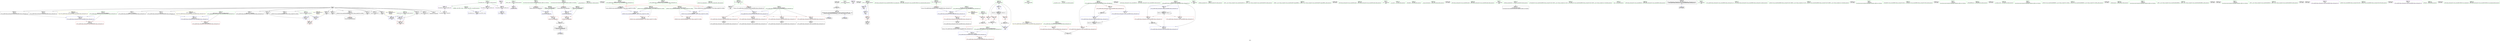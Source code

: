 digraph "SVFG" {
	label="SVFG";

	Node0x55c5e2a050c0 [shape=record,color=grey,label="{NodeID: 0\nNullPtr}"];
	Node0x55c5e2a050c0 -> Node0x55c5e2a1ea90[style=solid];
	Node0x55c5e2a050c0 -> Node0x55c5e2a1eb90[style=solid];
	Node0x55c5e2a050c0 -> Node0x55c5e2a1ec60[style=solid];
	Node0x55c5e2a050c0 -> Node0x55c5e2a1ed30[style=solid];
	Node0x55c5e2a050c0 -> Node0x55c5e2a1ee00[style=solid];
	Node0x55c5e2a050c0 -> Node0x55c5e2a1eed0[style=solid];
	Node0x55c5e2a050c0 -> Node0x55c5e2a1efa0[style=solid];
	Node0x55c5e2a050c0 -> Node0x55c5e2a1f070[style=solid];
	Node0x55c5e2a050c0 -> Node0x55c5e2a1f140[style=solid];
	Node0x55c5e2a050c0 -> Node0x55c5e2a1f210[style=solid];
	Node0x55c5e2a050c0 -> Node0x55c5e2a1f2e0[style=solid];
	Node0x55c5e2a050c0 -> Node0x55c5e2a1f3b0[style=solid];
	Node0x55c5e2a050c0 -> Node0x55c5e2a1f480[style=solid];
	Node0x55c5e2a050c0 -> Node0x55c5e2a1f550[style=solid];
	Node0x55c5e2a050c0 -> Node0x55c5e2a1f620[style=solid];
	Node0x55c5e2a050c0 -> Node0x55c5e2a1f6f0[style=solid];
	Node0x55c5e2a050c0 -> Node0x55c5e2a22d70[style=solid];
	Node0x55c5e27de8f0 [shape=record,color=yellow,style=double,label="{NodeID: 263\n24V_1 = ENCHI(MR_24V_0)\npts\{227 \}\nFun[main]}"];
	Node0x55c5e27de8f0 -> Node0x55c5e2a239d0[style=dashed];
	Node0x55c5e27de8f0 -> Node0x55c5e2a23b70[style=dashed];
	Node0x55c5e2a1d200 [shape=record,color=purple,label="{NodeID: 97\n235\<--13\n\<--.str.2\nmain\n}"];
	Node0x55c5e2a1a960 [shape=record,color=green,label="{NodeID: 14\n4\<--6\n_ZStL8__ioinit\<--_ZStL8__ioinit_field_insensitive\nGlob }"];
	Node0x55c5e2a1a960 -> Node0x55c5e2a200e0[style=solid];
	Node0x55c5e2a1cdd0 [shape=record,color=red,label="{NodeID: 111\n159\<--64\nexn\<--exn.slot\n_Z7do_caseRSt14basic_ifstreamIcSt11char_traitsIcEERSt14basic_ofstreamIcS1_Ei\n}"];
	Node0x55c5e2a1b610 [shape=record,color=green,label="{NodeID: 28\n64\<--65\nexn.slot\<--exn.slot_field_insensitive\n_Z7do_caseRSt14basic_ifstreamIcSt11char_traitsIcEERSt14basic_ofstreamIcS1_Ei\n}"];
	Node0x55c5e2a1b610 -> Node0x55c5e2a1cdd0[style=solid];
	Node0x55c5e2a1b610 -> Node0x55c5e2a23280[style=solid];
	Node0x55c5e2a22b00 [shape=record,color=red,label="{NodeID: 125\n314\<--309\n\<--__b.addr\n_ZStorSt13_Ios_OpenmodeS_\n}"];
	Node0x55c5e2a22b00 -> Node0x55c5e2a29e70[style=solid];
	Node0x55c5e2a1c380 [shape=record,color=green,label="{NodeID: 42\n169\<--170\n__gxx_personality_v0\<--__gxx_personality_v0_field_insensitive\n}"];
	Node0x55c5e2a41f50 [shape=record,color=black,label="{NodeID: 305\n91 = PHI()\n}"];
	Node0x55c5e2a23690 [shape=record,color=blue,label="{NodeID: 139\n189\<--186\n__rhs.addr\<--__rhs\n_ZStltIcSt11char_traitsIcESaIcEEbRKNSt7__cxx1112basic_stringIT_T0_T1_EESA_\n}"];
	Node0x55c5e2a23690 -> Node0x55c5e2a223b0[style=dashed];
	Node0x55c5e2a1dff0 [shape=record,color=green,label="{NodeID: 56\n243\<--244\n_ZStorSt13_Ios_OpenmodeS_\<--_ZStorSt13_Ios_OpenmodeS__field_insensitive\n}"];
	Node0x55c5e2a43050 [shape=record,color=black,label="{NodeID: 319\n47 = PHI(222, )\n0th arg _Z7do_caseRSt14basic_ifstreamIcSt11char_traitsIcEERSt14basic_ofstreamIcS1_Ei }"];
	Node0x55c5e2a43050 -> Node0x55c5e2a22e70[style=solid];
	Node0x55c5e2a1ed30 [shape=record,color=black,label="{NodeID: 70\n121\<--3\n\<--dummyVal\n_Z7do_caseRSt14basic_ifstreamIcSt11char_traitsIcEERSt14basic_ofstreamIcS1_Ei\n}"];
	Node0x55c5e2a1ed30 -> Node0x55c5e2a23350[style=solid];
	Node0x55c5e2a2a5f0 [shape=record,color=grey,label="{NodeID: 250\n198 = cmp(195, 74, )\n}"];
	Node0x55c5e2a2a5f0 -> Node0x55c5e2a1fda0[style=solid];
	Node0x55c5e2a1f8c0 [shape=record,color=black,label="{NodeID: 84\n80\<--79\n\<--\n_Z7do_caseRSt14basic_ifstreamIcSt11char_traitsIcEERSt14basic_ofstreamIcS1_Ei\n}"];
	Node0x55c5e2a067c0 [shape=record,color=green,label="{NodeID: 1\n7\<--1\n__dso_handle\<--dummyObj\nGlob }"];
	Node0x55c5e2a355b0 [shape=record,color=yellow,style=double,label="{NodeID: 264\n26V_1 = ENCHI(MR_26V_0)\npts\{229 \}\nFun[main]}"];
	Node0x55c5e2a355b0 -> Node0x55c5e2a23aa0[style=dashed];
	Node0x55c5e2a355b0 -> Node0x55c5e2a23c40[style=dashed];
	Node0x55c5e2a1d2d0 [shape=record,color=purple,label="{NodeID: 98\n245\<--15\n\<--.str.3\nmain\n}"];
	Node0x55c5e2a1aa60 [shape=record,color=green,label="{NodeID: 15\n17\<--21\nllvm.global_ctors\<--llvm.global_ctors_field_insensitive\nGlob }"];
	Node0x55c5e2a1aa60 -> Node0x55c5e2a1d3a0[style=solid];
	Node0x55c5e2a1aa60 -> Node0x55c5e2a1d4a0[style=solid];
	Node0x55c5e2a1aa60 -> Node0x55c5e2a1d5a0[style=solid];
	Node0x55c5e2a1cea0 [shape=record,color=red,label="{NodeID: 112\n160\<--66\nsel\<--ehselector.slot\n_Z7do_caseRSt14basic_ifstreamIcSt11char_traitsIcEERSt14basic_ofstreamIcS1_Ei\n}"];
	Node0x55c5e2a1b6e0 [shape=record,color=green,label="{NodeID: 29\n66\<--67\nehselector.slot\<--ehselector.slot_field_insensitive\n_Z7do_caseRSt14basic_ifstreamIcSt11char_traitsIcEERSt14basic_ofstreamIcS1_Ei\n}"];
	Node0x55c5e2a1b6e0 -> Node0x55c5e2a1cea0[style=solid];
	Node0x55c5e2a1b6e0 -> Node0x55c5e2a23350[style=solid];
	Node0x55c5e2a22bd0 [shape=record,color=blue,label="{NodeID: 126\n348\<--18\nllvm.global_ctors_0\<--\nGlob }"];
	Node0x55c5e2a1c480 [shape=record,color=green,label="{NodeID: 43\n187\<--188\n__lhs.addr\<--__lhs.addr_field_insensitive\n_ZStltIcSt11char_traitsIcESaIcEEbRKNSt7__cxx1112basic_stringIT_T0_T1_EESA_\n}"];
	Node0x55c5e2a1c480 -> Node0x55c5e2a222e0[style=solid];
	Node0x55c5e2a1c480 -> Node0x55c5e2a235c0[style=solid];
	Node0x55c5e2a42050 [shape=record,color=black,label="{NodeID: 306\n92 = PHI()\n}"];
	Node0x55c5e2a23760 [shape=record,color=blue,label="{NodeID: 140\n220\<--74\nretval\<--\nmain\n}"];
	Node0x55c5e2a23760 -> Node0x55c5e2a23d10[style=dashed];
	Node0x55c5e2a1e0f0 [shape=record,color=green,label="{NodeID: 57\n247\<--248\n_ZNSt14basic_ofstreamIcSt11char_traitsIcEEC1EPKcSt13_Ios_Openmode\<--_ZNSt14basic_ofstreamIcSt11char_traitsIcEEC1EPKcSt13_Ios_Openmode_field_insensitive\n}"];
	Node0x55c5e2a43160 [shape=record,color=black,label="{NodeID: 320\n48 = PHI(224, )\n1st arg _Z7do_caseRSt14basic_ifstreamIcSt11char_traitsIcEERSt14basic_ofstreamIcS1_Ei }"];
	Node0x55c5e2a43160 -> Node0x55c5e2a22f40[style=solid];
	Node0x55c5e2a1ee00 [shape=record,color=black,label="{NodeID: 71\n161\<--3\nlpad.val\<--dummyVal\n_Z7do_caseRSt14basic_ifstreamIcSt11char_traitsIcEERSt14basic_ofstreamIcS1_Ei\n}"];
	Node0x55c5e2a31410 [shape=record,color=black,label="{NodeID: 251\nMR_30V_3 = PHI(MR_30V_4, MR_30V_2, )\npts\{233 \}\n}"];
	Node0x55c5e2a31410 -> Node0x55c5e2a227c0[style=dashed];
	Node0x55c5e2a31410 -> Node0x55c5e2a22890[style=dashed];
	Node0x55c5e2a31410 -> Node0x55c5e2a22960[style=dashed];
	Node0x55c5e2a31410 -> Node0x55c5e2a23900[style=dashed];
	Node0x55c5e2a1f990 [shape=record,color=black,label="{NodeID: 85\n85\<--84\n\<--\n_Z7do_caseRSt14basic_ifstreamIcSt11char_traitsIcEERSt14basic_ofstreamIcS1_Ei\n}"];
	Node0x55c5e2a06850 [shape=record,color=green,label="{NodeID: 2\n8\<--1\n_ZSt4cout\<--dummyObj\nGlob }"];
	Node0x55c5e2a35690 [shape=record,color=yellow,style=double,label="{NodeID: 265\n28V_1 = ENCHI(MR_28V_0)\npts\{231 \}\nFun[main]}"];
	Node0x55c5e2a35690 -> Node0x55c5e2a226f0[style=dashed];
	Node0x55c5e2a1d3a0 [shape=record,color=purple,label="{NodeID: 99\n348\<--17\nllvm.global_ctors_0\<--llvm.global_ctors\nGlob }"];
	Node0x55c5e2a1d3a0 -> Node0x55c5e2a22bd0[style=solid];
	Node0x55c5e2a1ab60 [shape=record,color=green,label="{NodeID: 16\n22\<--23\n__cxx_global_var_init\<--__cxx_global_var_init_field_insensitive\n}"];
	Node0x55c5e2a1cf70 [shape=record,color=red,label="{NodeID: 113\n103\<--68\n\<--i\n_Z7do_caseRSt14basic_ifstreamIcSt11char_traitsIcEERSt14basic_ofstreamIcS1_Ei\n}"];
	Node0x55c5e2a1cf70 -> Node0x55c5e2a2a2f0[style=solid];
	Node0x55c5e2a1b7b0 [shape=record,color=green,label="{NodeID: 30\n68\<--69\ni\<--i_field_insensitive\n_Z7do_caseRSt14basic_ifstreamIcSt11char_traitsIcEERSt14basic_ofstreamIcS1_Ei\n}"];
	Node0x55c5e2a1b7b0 -> Node0x55c5e2a1cf70[style=solid];
	Node0x55c5e2a1b7b0 -> Node0x55c5e2a1d040[style=solid];
	Node0x55c5e2a1b7b0 -> Node0x55c5e2a231b0[style=solid];
	Node0x55c5e2a1b7b0 -> Node0x55c5e2a234f0[style=solid];
	Node0x55c5e2a22ca0 [shape=record,color=blue,label="{NodeID: 127\n349\<--19\nllvm.global_ctors_1\<--_GLOBAL__sub_I_FX9_2_0.cpp\nGlob }"];
	Node0x55c5e2a1c550 [shape=record,color=green,label="{NodeID: 44\n189\<--190\n__rhs.addr\<--__rhs.addr_field_insensitive\n_ZStltIcSt11char_traitsIcESaIcEEbRKNSt7__cxx1112basic_stringIT_T0_T1_EESA_\n}"];
	Node0x55c5e2a1c550 -> Node0x55c5e2a223b0[style=solid];
	Node0x55c5e2a1c550 -> Node0x55c5e2a23690[style=solid];
	Node0x55c5e2a421b0 [shape=record,color=black,label="{NodeID: 307\n95 = PHI()\n}"];
	Node0x55c5e2a23830 [shape=record,color=blue,label="{NodeID: 141\n232\<--74\ni\<--\nmain\n}"];
	Node0x55c5e2a23830 -> Node0x55c5e2a31410[style=dashed];
	Node0x55c5e2a1e1f0 [shape=record,color=green,label="{NodeID: 58\n277\<--278\n_ZNSt14basic_ofstreamIcSt11char_traitsIcEED1Ev\<--_ZNSt14basic_ofstreamIcSt11char_traitsIcEED1Ev_field_insensitive\n}"];
	Node0x55c5e2a43270 [shape=record,color=black,label="{NodeID: 321\n49 = PHI(258, )\n2nd arg _Z7do_caseRSt14basic_ifstreamIcSt11char_traitsIcEERSt14basic_ofstreamIcS1_Ei }"];
	Node0x55c5e2a43270 -> Node0x55c5e2a23010[style=solid];
	Node0x55c5e2a1eed0 [shape=record,color=black,label="{NodeID: 72\n162\<--3\nlpad.val28\<--dummyVal\n_Z7do_caseRSt14basic_ifstreamIcSt11char_traitsIcEERSt14basic_ofstreamIcS1_Ei\n}"];
	Node0x55c5e2a31910 [shape=record,color=black,label="{NodeID: 252\nMR_8V_3 = PHI(MR_8V_4, MR_8V_2, )\npts\{57 \}\n}"];
	Node0x55c5e2a31910 -> Node0x55c5e2a1cb60[style=dashed];
	Node0x55c5e2a31910 -> Node0x55c5e2a1cc30[style=dashed];
	Node0x55c5e2a31910 -> Node0x55c5e2a23420[style=dashed];
	Node0x55c5e2a31910 -> Node0x55c5e2a31910[style=dashed];
	Node0x55c5e2a1fa60 [shape=record,color=black,label="{NodeID: 86\n90\<--89\n\<--\n_Z7do_caseRSt14basic_ifstreamIcSt11char_traitsIcEERSt14basic_ofstreamIcS1_Ei\n}"];
	Node0x55c5e2a068e0 [shape=record,color=green,label="{NodeID: 3\n9\<--1\n.str\<--dummyObj\nGlob }"];
	Node0x55c5e2a1d4a0 [shape=record,color=purple,label="{NodeID: 100\n349\<--17\nllvm.global_ctors_1\<--llvm.global_ctors\nGlob }"];
	Node0x55c5e2a1d4a0 -> Node0x55c5e2a22ca0[style=solid];
	Node0x55c5e2a1ac60 [shape=record,color=green,label="{NodeID: 17\n26\<--27\n_ZNSt8ios_base4InitC1Ev\<--_ZNSt8ios_base4InitC1Ev_field_insensitive\n}"];
	Node0x55c5e2a1d040 [shape=record,color=red,label="{NodeID: 114\n136\<--68\n\<--i\n_Z7do_caseRSt14basic_ifstreamIcSt11char_traitsIcEERSt14basic_ofstreamIcS1_Ei\n}"];
	Node0x55c5e2a1d040 -> Node0x55c5e2a2a170[style=solid];
	Node0x55c5e2a1b880 [shape=record,color=green,label="{NodeID: 31\n76\<--77\n_ZNSt7__cxx1112basic_stringIcSt11char_traitsIcESaIcEEC1Ev\<--_ZNSt7__cxx1112basic_stringIcSt11char_traitsIcESaIcEEC1Ev_field_insensitive\n}"];
	Node0x55c5e2a22d70 [shape=record,color=blue, style = dotted,label="{NodeID: 128\n350\<--3\nllvm.global_ctors_2\<--dummyVal\nGlob }"];
	Node0x55c5e2a1c620 [shape=record,color=green,label="{NodeID: 45\n196\<--197\n_ZNKSt7__cxx1112basic_stringIcSt11char_traitsIcESaIcEE7compareERKS4_\<--_ZNKSt7__cxx1112basic_stringIcSt11char_traitsIcESaIcEE7compareERKS4__field_insensitive\n}"];
	Node0x55c5e2a42280 [shape=record,color=black,label="{NodeID: 308\n109 = PHI()\n}"];
	Node0x55c5e2a23900 [shape=record,color=blue,label="{NodeID: 142\n232\<--262\ni\<--inc\nmain\n}"];
	Node0x55c5e2a23900 -> Node0x55c5e2a31410[style=dashed];
	Node0x55c5e2a1e2f0 [shape=record,color=green,label="{NodeID: 59\n281\<--282\n_ZNSt14basic_ifstreamIcSt11char_traitsIcEE5closeEv\<--_ZNSt14basic_ifstreamIcSt11char_traitsIcEE5closeEv_field_insensitive\n}"];
	Node0x55c5e2a43380 [shape=record,color=black,label="{NodeID: 322\n305 = PHI(241, )\n0th arg _ZStorSt13_Ios_OpenmodeS_ }"];
	Node0x55c5e2a43380 -> Node0x55c5e2a23de0[style=solid];
	Node0x55c5e2a1efa0 [shape=record,color=black,label="{NodeID: 73\n200\<--3\n\<--dummyVal\n_ZStltIcSt11char_traitsIcESaIcEEbRKNSt7__cxx1112basic_stringIT_T0_T1_EESA_\n}"];
	Node0x55c5e2a31e10 [shape=record,color=black,label="{NodeID: 253\nMR_16V_3 = PHI(MR_16V_4, MR_16V_2, )\npts\{69 \}\n}"];
	Node0x55c5e2a31e10 -> Node0x55c5e2a1cf70[style=dashed];
	Node0x55c5e2a31e10 -> Node0x55c5e2a1d040[style=dashed];
	Node0x55c5e2a31e10 -> Node0x55c5e2a234f0[style=dashed];
	Node0x55c5e2a1fb30 [shape=record,color=black,label="{NodeID: 87\n108\<--107\n\<--\n_Z7do_caseRSt14basic_ifstreamIcSt11char_traitsIcEERSt14basic_ofstreamIcS1_Ei\n}"];
	Node0x55c5e2a1a3c0 [shape=record,color=green,label="{NodeID: 4\n11\<--1\n.str.1\<--dummyObj\nGlob }"];
	Node0x55c5e2a1d5a0 [shape=record,color=purple,label="{NodeID: 101\n350\<--17\nllvm.global_ctors_2\<--llvm.global_ctors\nGlob }"];
	Node0x55c5e2a1d5a0 -> Node0x55c5e2a22d70[style=solid];
	Node0x55c5e2a1ad60 [shape=record,color=green,label="{NodeID: 18\n32\<--33\n__cxa_atexit\<--__cxa_atexit_field_insensitive\n}"];
	Node0x55c5e2a222e0 [shape=record,color=red,label="{NodeID: 115\n193\<--187\n\<--__lhs.addr\n_ZStltIcSt11char_traitsIcESaIcEEbRKNSt7__cxx1112basic_stringIT_T0_T1_EESA_\n}"];
	Node0x55c5e2a1b980 [shape=record,color=green,label="{NodeID: 32\n82\<--83\n_ZNSirsERi\<--_ZNSirsERi_field_insensitive\n}"];
	Node0x55c5e2a22e70 [shape=record,color=blue,label="{NodeID: 129\n50\<--47\nfin.addr\<--fin\n_Z7do_caseRSt14basic_ifstreamIcSt11char_traitsIcEERSt14basic_ofstreamIcS1_Ei\n}"];
	Node0x55c5e2a22e70 -> Node0x55c5e2a1d6a0[style=dashed];
	Node0x55c5e2a22e70 -> Node0x55c5e2a1d770[style=dashed];
	Node0x55c5e2a22e70 -> Node0x55c5e2a1d840[style=dashed];
	Node0x55c5e2a22e70 -> Node0x55c5e2a1c8f0[style=dashed];
	Node0x55c5e2a1c720 [shape=record,color=green,label="{NodeID: 46\n203\<--204\n__clang_call_terminate\<--__clang_call_terminate_field_insensitive\n}"];
	Node0x55c5e2a42350 [shape=record,color=black,label="{NodeID: 309\n114 = PHI()\n}"];
	Node0x55c5e2a239d0 [shape=record,color=blue,label="{NodeID: 143\n226\<--266\nexn.slot\<--\nmain\n}"];
	Node0x55c5e2a239d0 -> Node0x55c5e2a22550[style=dashed];
	Node0x55c5e2a1e3f0 [shape=record,color=green,label="{NodeID: 60\n284\<--285\n_ZNSt14basic_ofstreamIcSt11char_traitsIcEE5closeEv\<--_ZNSt14basic_ofstreamIcSt11char_traitsIcEE5closeEv_field_insensitive\n}"];
	Node0x55c5e2a434c0 [shape=record,color=black,label="{NodeID: 323\n306 = PHI(242, )\n1st arg _ZStorSt13_Ios_OpenmodeS_ }"];
	Node0x55c5e2a434c0 -> Node0x55c5e2a23eb0[style=solid];
	Node0x55c5e2a1f070 [shape=record,color=black,label="{NodeID: 74\n201\<--3\n\<--dummyVal\n_ZStltIcSt11char_traitsIcESaIcEEbRKNSt7__cxx1112basic_stringIT_T0_T1_EESA_\n|{<s0>24}}"];
	Node0x55c5e2a1f070:s0 -> Node0x55c5e2a3f420[style=solid,color=red];
	Node0x55c5e2a1fc00 [shape=record,color=black,label="{NodeID: 88\n141\<--140\n\<--\n_Z7do_caseRSt14basic_ifstreamIcSt11char_traitsIcEERSt14basic_ofstreamIcS1_Ei\n}"];
	Node0x55c5e2a1a450 [shape=record,color=green,label="{NodeID: 5\n13\<--1\n.str.2\<--dummyObj\nGlob }"];
	Node0x55c5e2a1d6a0 [shape=record,color=red,label="{NodeID: 102\n79\<--50\n\<--fin.addr\n_Z7do_caseRSt14basic_ifstreamIcSt11char_traitsIcEERSt14basic_ofstreamIcS1_Ei\n}"];
	Node0x55c5e2a1d6a0 -> Node0x55c5e2a1f8c0[style=solid];
	Node0x55c5e2a1ae60 [shape=record,color=green,label="{NodeID: 19\n31\<--37\n_ZNSt8ios_base4InitD1Ev\<--_ZNSt8ios_base4InitD1Ev_field_insensitive\n}"];
	Node0x55c5e2a1ae60 -> Node0x55c5e2a1f7c0[style=solid];
	Node0x55c5e2a223b0 [shape=record,color=red,label="{NodeID: 116\n194\<--189\n\<--__rhs.addr\n_ZStltIcSt11char_traitsIcESaIcEEbRKNSt7__cxx1112basic_stringIT_T0_T1_EESA_\n}"];
	Node0x55c5e2a1ba80 [shape=record,color=green,label="{NodeID: 33\n87\<--88\n_ZSt7getlineIcSt11char_traitsIcESaIcEERSt13basic_istreamIT_T0_ES7_RNSt7__cxx1112basic_stringIS4_S5_T1_EE\<--_ZSt7getlineIcSt11char_traitsIcESaIcEERSt13basic_istreamIT_T0_ES7_RNSt7__cxx1112basic_stringIS4_S5_T1_EE_field_insensitive\n}"];
	Node0x55c5e2a3f420 [shape=record,color=black,label="{NodeID: 296\n333 = PHI(201, )\n0th arg __clang_call_terminate }"];
	Node0x55c5e2a22f40 [shape=record,color=blue,label="{NodeID: 130\n52\<--48\nfout.addr\<--fout\n_Z7do_caseRSt14basic_ifstreamIcSt11char_traitsIcEERSt14basic_ofstreamIcS1_Ei\n}"];
	Node0x55c5e2a22f40 -> Node0x55c5e2a1c9c0[style=dashed];
	Node0x55c5e2a1c820 [shape=record,color=green,label="{NodeID: 47\n217\<--218\nmain\<--main_field_insensitive\n}"];
	Node0x55c5e2a42450 [shape=record,color=black,label="{NodeID: 310\n128 = PHI(184, )\n}"];
	Node0x55c5e2a23aa0 [shape=record,color=blue,label="{NodeID: 144\n228\<--268\nehselector.slot\<--\nmain\n}"];
	Node0x55c5e2a23aa0 -> Node0x55c5e2a22620[style=dashed];
	Node0x55c5e2a1e4f0 [shape=record,color=green,label="{NodeID: 61\n289\<--290\n_ZNSt14basic_ifstreamIcSt11char_traitsIcEED1Ev\<--_ZNSt14basic_ifstreamIcSt11char_traitsIcEED1Ev_field_insensitive\n}"];
	Node0x55c5e2a1f140 [shape=record,color=black,label="{NodeID: 75\n265\<--3\n\<--dummyVal\nmain\n}"];
	Node0x55c5e2a1fcd0 [shape=record,color=black,label="{NodeID: 89\n46\<--158\n_Z7do_caseRSt14basic_ifstreamIcSt11char_traitsIcEERSt14basic_ofstreamIcS1_Ei_ret\<--\n_Z7do_caseRSt14basic_ifstreamIcSt11char_traitsIcEERSt14basic_ofstreamIcS1_Ei\n|{<s0>29}}"];
	Node0x55c5e2a1fcd0:s0 -> Node0x55c5e2a41870[style=solid,color=blue];
	Node0x55c5e2a1a4e0 [shape=record,color=green,label="{NodeID: 6\n15\<--1\n.str.3\<--dummyObj\nGlob }"];
	Node0x55c5e2a1d770 [shape=record,color=red,label="{NodeID: 103\n84\<--50\n\<--fin.addr\n_Z7do_caseRSt14basic_ifstreamIcSt11char_traitsIcEERSt14basic_ofstreamIcS1_Ei\n}"];
	Node0x55c5e2a1d770 -> Node0x55c5e2a1f990[style=solid];
	Node0x55c5e2a1af60 [shape=record,color=green,label="{NodeID: 20\n44\<--45\n_Z7do_caseRSt14basic_ifstreamIcSt11char_traitsIcEERSt14basic_ofstreamIcS1_Ei\<--_Z7do_caseRSt14basic_ifstreamIcSt11char_traitsIcEERSt14basic_ofstreamIcS1_Ei_field_insensitive\n}"];
	Node0x55c5e2a22480 [shape=record,color=red,label="{NodeID: 117\n291\<--220\n\<--retval\nmain\n}"];
	Node0x55c5e2a22480 -> Node0x55c5e2a1ff40[style=solid];
	Node0x55c5e2a1bb80 [shape=record,color=green,label="{NodeID: 34\n93\<--94\n_ZStlsIcSt11char_traitsIcESaIcEERSt13basic_ostreamIT_T0_ES7_RKNSt7__cxx1112basic_stringIS4_S5_T1_EE\<--_ZStlsIcSt11char_traitsIcESaIcEERSt13basic_ostreamIT_T0_ES7_RKNSt7__cxx1112basic_stringIS4_S5_T1_EE_field_insensitive\n}"];
	Node0x55c5e2a3fec0 [shape=record,color=black,label="{NodeID: 297\n110 = PHI(184, )\n}"];
	Node0x55c5e2a23010 [shape=record,color=blue,label="{NodeID: 131\n54\<--49\ncasenum.addr\<--casenum\n_Z7do_caseRSt14basic_ifstreamIcSt11char_traitsIcEERSt14basic_ofstreamIcS1_Ei\n}"];
	Node0x55c5e2a23010 -> Node0x55c5e2a1ca90[style=dashed];
	Node0x55c5e2a1d940 [shape=record,color=green,label="{NodeID: 48\n220\<--221\nretval\<--retval_field_insensitive\nmain\n}"];
	Node0x55c5e2a1d940 -> Node0x55c5e2a22480[style=solid];
	Node0x55c5e2a1d940 -> Node0x55c5e2a23760[style=solid];
	Node0x55c5e2a1d940 -> Node0x55c5e2a23d10[style=solid];
	Node0x55c5e2a425f0 [shape=record,color=black,label="{NodeID: 311\n151 = PHI()\n}"];
	Node0x55c5e2a23b70 [shape=record,color=blue,label="{NodeID: 145\n226\<--272\nexn.slot\<--\nmain\n}"];
	Node0x55c5e2a23b70 -> Node0x55c5e2a22550[style=dashed];
	Node0x55c5e2a1e5f0 [shape=record,color=green,label="{NodeID: 62\n307\<--308\n__a.addr\<--__a.addr_field_insensitive\n_ZStorSt13_Ios_OpenmodeS_\n}"];
	Node0x55c5e2a1e5f0 -> Node0x55c5e2a22a30[style=solid];
	Node0x55c5e2a1e5f0 -> Node0x55c5e2a23de0[style=solid];
	Node0x55c5e2a1f210 [shape=record,color=black,label="{NodeID: 76\n266\<--3\n\<--dummyVal\nmain\n}"];
	Node0x55c5e2a1f210 -> Node0x55c5e2a239d0[style=solid];
	Node0x55c5e2a1fda0 [shape=record,color=black,label="{NodeID: 90\n184\<--198\n_ZStltIcSt11char_traitsIcESaIcEEbRKNSt7__cxx1112basic_stringIT_T0_T1_EESA__ret\<--cmp\n_ZStltIcSt11char_traitsIcESaIcEEbRKNSt7__cxx1112basic_stringIT_T0_T1_EESA_\n|{<s0>11|<s1>15}}"];
	Node0x55c5e2a1fda0:s0 -> Node0x55c5e2a3fec0[style=solid,color=blue];
	Node0x55c5e2a1fda0:s1 -> Node0x55c5e2a42450[style=solid,color=blue];
	Node0x55c5e2a1a570 [shape=record,color=green,label="{NodeID: 7\n18\<--1\n\<--dummyObj\nCan only get source location for instruction, argument, global var or function.}"];
	Node0x55c5e2a1d840 [shape=record,color=red,label="{NodeID: 104\n89\<--50\n\<--fin.addr\n_Z7do_caseRSt14basic_ifstreamIcSt11char_traitsIcEERSt14basic_ofstreamIcS1_Ei\n}"];
	Node0x55c5e2a1d840 -> Node0x55c5e2a1fa60[style=solid];
	Node0x55c5e2a1b060 [shape=record,color=green,label="{NodeID: 21\n50\<--51\nfin.addr\<--fin.addr_field_insensitive\n_Z7do_caseRSt14basic_ifstreamIcSt11char_traitsIcEERSt14basic_ofstreamIcS1_Ei\n}"];
	Node0x55c5e2a1b060 -> Node0x55c5e2a1d6a0[style=solid];
	Node0x55c5e2a1b060 -> Node0x55c5e2a1d770[style=solid];
	Node0x55c5e2a1b060 -> Node0x55c5e2a1d840[style=solid];
	Node0x55c5e2a1b060 -> Node0x55c5e2a1c8f0[style=solid];
	Node0x55c5e2a1b060 -> Node0x55c5e2a22e70[style=solid];
	Node0x55c5e2a22550 [shape=record,color=red,label="{NodeID: 118\n295\<--226\nexn\<--exn.slot\nmain\n}"];
	Node0x55c5e2a1bc80 [shape=record,color=green,label="{NodeID: 35\n96\<--97\n_ZSt4endlIcSt11char_traitsIcEERSt13basic_ostreamIT_T0_ES6_\<--_ZSt4endlIcSt11char_traitsIcEERSt13basic_ostreamIT_T0_ES6__field_insensitive\n}"];
	Node0x55c5e2a41870 [shape=record,color=black,label="{NodeID: 298\n259 = PHI(46, )\n}"];
	Node0x55c5e2a230e0 [shape=record,color=blue,label="{NodeID: 132\n56\<--74\nans\<--\n_Z7do_caseRSt14basic_ifstreamIcSt11char_traitsIcEERSt14basic_ofstreamIcS1_Ei\n}"];
	Node0x55c5e2a230e0 -> Node0x55c5e2a31910[style=dashed];
	Node0x55c5e2a1da10 [shape=record,color=green,label="{NodeID: 49\n222\<--223\nfin\<--fin_field_insensitive\nmain\n|{|<s1>29}}"];
	Node0x55c5e2a1da10 -> Node0x55c5e2a1fe70[style=solid];
	Node0x55c5e2a1da10:s1 -> Node0x55c5e2a43050[style=solid,color=red];
	Node0x55c5e2a426f0 [shape=record,color=black,label="{NodeID: 312\n153 = PHI()\n}"];
	Node0x55c5e2a23c40 [shape=record,color=blue,label="{NodeID: 146\n228\<--274\nehselector.slot\<--\nmain\n}"];
	Node0x55c5e2a23c40 -> Node0x55c5e2a22620[style=dashed];
	Node0x55c5e2a1e6c0 [shape=record,color=green,label="{NodeID: 63\n309\<--310\n__b.addr\<--__b.addr_field_insensitive\n_ZStorSt13_Ios_OpenmodeS_\n}"];
	Node0x55c5e2a1e6c0 -> Node0x55c5e2a22b00[style=solid];
	Node0x55c5e2a1e6c0 -> Node0x55c5e2a23eb0[style=solid];
	Node0x55c5e2a29b70 [shape=record,color=grey,label="{NodeID: 243\n258 = Binary(257, 101, )\n|{<s0>29}}"];
	Node0x55c5e2a29b70:s0 -> Node0x55c5e2a43270[style=solid,color=red];
	Node0x55c5e2a1f2e0 [shape=record,color=black,label="{NodeID: 77\n268\<--3\n\<--dummyVal\nmain\n}"];
	Node0x55c5e2a1f2e0 -> Node0x55c5e2a23aa0[style=solid];
	Node0x55c5e2a1fe70 [shape=record,color=black,label="{NodeID: 91\n249\<--222\n\<--fin\nmain\n}"];
	Node0x55c5e2a1a600 [shape=record,color=green,label="{NodeID: 8\n74\<--1\n\<--dummyObj\nCan only get source location for instruction, argument, global var or function.}"];
	Node0x55c5e2a1c8f0 [shape=record,color=red,label="{NodeID: 105\n107\<--50\n\<--fin.addr\n_Z7do_caseRSt14basic_ifstreamIcSt11char_traitsIcEERSt14basic_ofstreamIcS1_Ei\n}"];
	Node0x55c5e2a1c8f0 -> Node0x55c5e2a1fb30[style=solid];
	Node0x55c5e2a1b130 [shape=record,color=green,label="{NodeID: 22\n52\<--53\nfout.addr\<--fout.addr_field_insensitive\n_Z7do_caseRSt14basic_ifstreamIcSt11char_traitsIcEERSt14basic_ofstreamIcS1_Ei\n}"];
	Node0x55c5e2a1b130 -> Node0x55c5e2a1c9c0[style=solid];
	Node0x55c5e2a1b130 -> Node0x55c5e2a22f40[style=solid];
	Node0x55c5e2a22620 [shape=record,color=red,label="{NodeID: 119\n296\<--228\nsel\<--ehselector.slot\nmain\n}"];
	Node0x55c5e2a1bd80 [shape=record,color=green,label="{NodeID: 36\n98\<--99\n_ZNSolsEPFRSoS_E\<--_ZNSolsEPFRSoS_E_field_insensitive\n}"];
	Node0x55c5e2a419b0 [shape=record,color=black,label="{NodeID: 299\n195 = PHI()\n}"];
	Node0x55c5e2a419b0 -> Node0x55c5e2a2a5f0[style=solid];
	Node0x55c5e2a231b0 [shape=record,color=blue,label="{NodeID: 133\n68\<--101\ni\<--\n_Z7do_caseRSt14basic_ifstreamIcSt11char_traitsIcEERSt14basic_ofstreamIcS1_Ei\n}"];
	Node0x55c5e2a231b0 -> Node0x55c5e2a31e10[style=dashed];
	Node0x55c5e2a1dae0 [shape=record,color=green,label="{NodeID: 50\n224\<--225\nfout\<--fout_field_insensitive\nmain\n|{<s0>29}}"];
	Node0x55c5e2a1dae0:s0 -> Node0x55c5e2a43160[style=solid,color=red];
	Node0x55c5e2a427f0 [shape=record,color=black,label="{NodeID: 313\n154 = PHI()\n}"];
	Node0x55c5e2a23d10 [shape=record,color=blue,label="{NodeID: 147\n220\<--74\nretval\<--\nmain\n}"];
	Node0x55c5e2a23d10 -> Node0x55c5e2a22480[style=dashed];
	Node0x55c5e2a1e790 [shape=record,color=green,label="{NodeID: 64\n335\<--336\n__cxa_begin_catch\<--__cxa_begin_catch_field_insensitive\n}"];
	Node0x55c5e2a29cf0 [shape=record,color=grey,label="{NodeID: 244\n262 = Binary(261, 101, )\n}"];
	Node0x55c5e2a29cf0 -> Node0x55c5e2a23900[style=solid];
	Node0x55c5e2a1f3b0 [shape=record,color=black,label="{NodeID: 78\n271\<--3\n\<--dummyVal\nmain\n}"];
	Node0x55c5e2a1ff40 [shape=record,color=black,label="{NodeID: 92\n219\<--291\nmain_ret\<--\nmain\n}"];
	Node0x55c5e2a1a690 [shape=record,color=green,label="{NodeID: 9\n101\<--1\n\<--dummyObj\nCan only get source location for instruction, argument, global var or function.}"];
	Node0x55c5e2a1c9c0 [shape=record,color=red,label="{NodeID: 106\n140\<--52\n\<--fout.addr\n_Z7do_caseRSt14basic_ifstreamIcSt11char_traitsIcEERSt14basic_ofstreamIcS1_Ei\n}"];
	Node0x55c5e2a1c9c0 -> Node0x55c5e2a1fc00[style=solid];
	Node0x55c5e2a1b200 [shape=record,color=green,label="{NodeID: 23\n54\<--55\ncasenum.addr\<--casenum.addr_field_insensitive\n_Z7do_caseRSt14basic_ifstreamIcSt11char_traitsIcEERSt14basic_ofstreamIcS1_Ei\n}"];
	Node0x55c5e2a1b200 -> Node0x55c5e2a1ca90[style=solid];
	Node0x55c5e2a1b200 -> Node0x55c5e2a23010[style=solid];
	Node0x55c5e2a226f0 [shape=record,color=red,label="{NodeID: 120\n254\<--230\n\<--n\nmain\n}"];
	Node0x55c5e2a226f0 -> Node0x55c5e2a2a470[style=solid];
	Node0x55c5e2a1be80 [shape=record,color=green,label="{NodeID: 37\n111\<--112\n_ZStltIcSt11char_traitsIcESaIcEEbRKNSt7__cxx1112basic_stringIT_T0_T1_EESA_\<--_ZStltIcSt11char_traitsIcESaIcEEbRKNSt7__cxx1112basic_stringIT_T0_T1_EESA__field_insensitive\n}"];
	Node0x55c5e2a41ab0 [shape=record,color=black,label="{NodeID: 300\n81 = PHI()\n}"];
	Node0x55c5e2a23280 [shape=record,color=blue,label="{NodeID: 134\n64\<--119\nexn.slot\<--\n_Z7do_caseRSt14basic_ifstreamIcSt11char_traitsIcEERSt14basic_ofstreamIcS1_Ei\n}"];
	Node0x55c5e2a23280 -> Node0x55c5e2a1cdd0[style=dashed];
	Node0x55c5e2a1dbb0 [shape=record,color=green,label="{NodeID: 51\n226\<--227\nexn.slot\<--exn.slot_field_insensitive\nmain\n}"];
	Node0x55c5e2a1dbb0 -> Node0x55c5e2a22550[style=solid];
	Node0x55c5e2a1dbb0 -> Node0x55c5e2a239d0[style=solid];
	Node0x55c5e2a1dbb0 -> Node0x55c5e2a23b70[style=solid];
	Node0x55c5e2a428c0 [shape=record,color=black,label="{NodeID: 314\n240 = PHI(304, )\n}"];
	Node0x55c5e2a23de0 [shape=record,color=blue,label="{NodeID: 148\n307\<--305\n__a.addr\<--__a\n_ZStorSt13_Ios_OpenmodeS_\n}"];
	Node0x55c5e2a23de0 -> Node0x55c5e2a22a30[style=dashed];
	Node0x55c5e2a1e890 [shape=record,color=green,label="{NodeID: 65\n338\<--339\n_ZSt9terminatev\<--_ZSt9terminatev_field_insensitive\n}"];
	Node0x55c5e2a29e70 [shape=record,color=grey,label="{NodeID: 245\n315 = Binary(313, 314, )\n}"];
	Node0x55c5e2a29e70 -> Node0x55c5e2a20010[style=solid];
	Node0x55c5e2a1f480 [shape=record,color=black,label="{NodeID: 79\n272\<--3\n\<--dummyVal\nmain\n}"];
	Node0x55c5e2a1f480 -> Node0x55c5e2a23b70[style=solid];
	Node0x55c5e2a20010 [shape=record,color=black,label="{NodeID: 93\n304\<--315\n_ZStorSt13_Ios_OpenmodeS__ret\<--or\n_ZStorSt13_Ios_OpenmodeS_\n|{<s0>26}}"];
	Node0x55c5e2a20010:s0 -> Node0x55c5e2a428c0[style=solid,color=blue];
	Node0x55c5e2a1a720 [shape=record,color=green,label="{NodeID: 10\n158\<--1\n\<--dummyObj\nCan only get source location for instruction, argument, global var or function.}"];
	Node0x55c5e2a35df0 [shape=record,color=yellow,style=double,label="{NodeID: 273\n10V_1 = ENCHI(MR_10V_0)\npts\{63 \}\nFun[_Z7do_caseRSt14basic_ifstreamIcSt11char_traitsIcEERSt14basic_ofstreamIcS1_Ei]}"];
	Node0x55c5e2a35df0 -> Node0x55c5e2a1cd00[style=dashed];
	Node0x55c5e2a1ca90 [shape=record,color=red,label="{NodeID: 107\n146\<--54\n\<--casenum.addr\n_Z7do_caseRSt14basic_ifstreamIcSt11char_traitsIcEERSt14basic_ofstreamIcS1_Ei\n}"];
	Node0x55c5e2a1b2d0 [shape=record,color=green,label="{NodeID: 24\n56\<--57\nans\<--ans_field_insensitive\n_Z7do_caseRSt14basic_ifstreamIcSt11char_traitsIcEERSt14basic_ofstreamIcS1_Ei\n}"];
	Node0x55c5e2a1b2d0 -> Node0x55c5e2a1cb60[style=solid];
	Node0x55c5e2a1b2d0 -> Node0x55c5e2a1cc30[style=solid];
	Node0x55c5e2a1b2d0 -> Node0x55c5e2a230e0[style=solid];
	Node0x55c5e2a1b2d0 -> Node0x55c5e2a23420[style=solid];
	Node0x55c5e2a227c0 [shape=record,color=red,label="{NodeID: 121\n253\<--232\n\<--i\nmain\n}"];
	Node0x55c5e2a227c0 -> Node0x55c5e2a2a470[style=solid];
	Node0x55c5e2a1bf80 [shape=record,color=green,label="{NodeID: 38\n115\<--116\n_ZNSt7__cxx1112basic_stringIcSt11char_traitsIcESaIcEEaSERKS4_\<--_ZNSt7__cxx1112basic_stringIcSt11char_traitsIcESaIcEEaSERKS4__field_insensitive\n}"];
	Node0x55c5e2a41b80 [shape=record,color=black,label="{NodeID: 301\n143 = PHI()\n}"];
	Node0x55c5e2a23350 [shape=record,color=blue,label="{NodeID: 135\n66\<--121\nehselector.slot\<--\n_Z7do_caseRSt14basic_ifstreamIcSt11char_traitsIcEERSt14basic_ofstreamIcS1_Ei\n}"];
	Node0x55c5e2a23350 -> Node0x55c5e2a1cea0[style=dashed];
	Node0x55c5e2a1dc80 [shape=record,color=green,label="{NodeID: 52\n228\<--229\nehselector.slot\<--ehselector.slot_field_insensitive\nmain\n}"];
	Node0x55c5e2a1dc80 -> Node0x55c5e2a22620[style=solid];
	Node0x55c5e2a1dc80 -> Node0x55c5e2a23aa0[style=solid];
	Node0x55c5e2a1dc80 -> Node0x55c5e2a23c40[style=solid];
	Node0x55c5e2a42ac0 [shape=record,color=black,label="{NodeID: 315\n250 = PHI()\n}"];
	Node0x55c5e2a23eb0 [shape=record,color=blue,label="{NodeID: 149\n309\<--306\n__b.addr\<--__b\n_ZStorSt13_Ios_OpenmodeS_\n}"];
	Node0x55c5e2a23eb0 -> Node0x55c5e2a22b00[style=dashed];
	Node0x55c5e2a1e990 [shape=record,color=green,label="{NodeID: 66\n19\<--344\n_GLOBAL__sub_I_FX9_2_0.cpp\<--_GLOBAL__sub_I_FX9_2_0.cpp_field_insensitive\n}"];
	Node0x55c5e2a1e990 -> Node0x55c5e2a22ca0[style=solid];
	Node0x55c5e2a29ff0 [shape=record,color=grey,label="{NodeID: 246\n131 = Binary(130, 101, )\n}"];
	Node0x55c5e2a29ff0 -> Node0x55c5e2a23420[style=solid];
	Node0x55c5e2a1f550 [shape=record,color=black,label="{NodeID: 80\n274\<--3\n\<--dummyVal\nmain\n}"];
	Node0x55c5e2a1f550 -> Node0x55c5e2a23c40[style=solid];
	Node0x55c5e2a200e0 [shape=record,color=purple,label="{NodeID: 94\n28\<--4\n\<--_ZStL8__ioinit\n__cxx_global_var_init\n}"];
	Node0x55c5e2a1a7b0 [shape=record,color=green,label="{NodeID: 11\n237\<--1\n\<--dummyObj\nCan only get source location for instruction, argument, global var or function.}"];
	Node0x55c5e2a35ed0 [shape=record,color=yellow,style=double,label="{NodeID: 274\n12V_1 = ENCHI(MR_12V_0)\npts\{65 \}\nFun[_Z7do_caseRSt14basic_ifstreamIcSt11char_traitsIcEERSt14basic_ofstreamIcS1_Ei]}"];
	Node0x55c5e2a35ed0 -> Node0x55c5e2a23280[style=dashed];
	Node0x55c5e2a1cb60 [shape=record,color=red,label="{NodeID: 108\n130\<--56\n\<--ans\n_Z7do_caseRSt14basic_ifstreamIcSt11char_traitsIcEERSt14basic_ofstreamIcS1_Ei\n}"];
	Node0x55c5e2a1cb60 -> Node0x55c5e2a29ff0[style=solid];
	Node0x55c5e2a1b3a0 [shape=record,color=green,label="{NodeID: 25\n58\<--59\nmaxstr\<--maxstr_field_insensitive\n_Z7do_caseRSt14basic_ifstreamIcSt11char_traitsIcEERSt14basic_ofstreamIcS1_Ei\n|{<s0>11|<s1>15}}"];
	Node0x55c5e2a1b3a0:s0 -> Node0x55c5e2a42c60[style=solid,color=red];
	Node0x55c5e2a1b3a0:s1 -> Node0x55c5e2a42ed0[style=solid,color=red];
	Node0x55c5e2a22890 [shape=record,color=red,label="{NodeID: 122\n257\<--232\n\<--i\nmain\n}"];
	Node0x55c5e2a22890 -> Node0x55c5e2a29b70[style=solid];
	Node0x55c5e2a1c080 [shape=record,color=green,label="{NodeID: 39\n124\<--125\n_ZNSt7__cxx1112basic_stringIcSt11char_traitsIcESaIcEED1Ev\<--_ZNSt7__cxx1112basic_stringIcSt11char_traitsIcESaIcEED1Ev_field_insensitive\n}"];
	Node0x55c5e2a41cb0 [shape=record,color=black,label="{NodeID: 302\n147 = PHI()\n}"];
	Node0x55c5e2a23420 [shape=record,color=blue,label="{NodeID: 136\n56\<--131\nans\<--inc\n_Z7do_caseRSt14basic_ifstreamIcSt11char_traitsIcEERSt14basic_ofstreamIcS1_Ei\n}"];
	Node0x55c5e2a23420 -> Node0x55c5e2a31910[style=dashed];
	Node0x55c5e2a1dd50 [shape=record,color=green,label="{NodeID: 53\n230\<--231\nn\<--n_field_insensitive\nmain\n}"];
	Node0x55c5e2a1dd50 -> Node0x55c5e2a226f0[style=solid];
	Node0x55c5e2a42b90 [shape=record,color=black,label="{NodeID: 316\n334 = PHI()\n}"];
	Node0x55c5e2a1ea90 [shape=record,color=black,label="{NodeID: 67\n2\<--3\ndummyVal\<--dummyVal\n}"];
	Node0x55c5e2a2a170 [shape=record,color=grey,label="{NodeID: 247\n137 = Binary(136, 101, )\n}"];
	Node0x55c5e2a2a170 -> Node0x55c5e2a234f0[style=solid];
	Node0x55c5e2a1f620 [shape=record,color=black,label="{NodeID: 81\n297\<--3\nlpad.val\<--dummyVal\nmain\n}"];
	Node0x55c5e2a201b0 [shape=record,color=purple,label="{NodeID: 95\n142\<--9\n\<--.str\n_Z7do_caseRSt14basic_ifstreamIcSt11char_traitsIcEERSt14basic_ofstreamIcS1_Ei\n}"];
	Node0x55c5e2a1a840 [shape=record,color=green,label="{NodeID: 12\n241\<--1\n\<--dummyObj\nCan only get source location for instruction, argument, global var or function.|{<s0>26}}"];
	Node0x55c5e2a1a840:s0 -> Node0x55c5e2a43380[style=solid,color=red];
	Node0x55c5e2a35fb0 [shape=record,color=yellow,style=double,label="{NodeID: 275\n14V_1 = ENCHI(MR_14V_0)\npts\{67 \}\nFun[_Z7do_caseRSt14basic_ifstreamIcSt11char_traitsIcEERSt14basic_ofstreamIcS1_Ei]}"];
	Node0x55c5e2a35fb0 -> Node0x55c5e2a23350[style=dashed];
	Node0x55c5e2a1cc30 [shape=record,color=red,label="{NodeID: 109\n152\<--56\n\<--ans\n_Z7do_caseRSt14basic_ifstreamIcSt11char_traitsIcEERSt14basic_ofstreamIcS1_Ei\n}"];
	Node0x55c5e2a1b470 [shape=record,color=green,label="{NodeID: 26\n60\<--61\ntemp\<--temp_field_insensitive\n_Z7do_caseRSt14basic_ifstreamIcSt11char_traitsIcEERSt14basic_ofstreamIcS1_Ei\n|{<s0>11|<s1>15}}"];
	Node0x55c5e2a1b470:s0 -> Node0x55c5e2a42ed0[style=solid,color=red];
	Node0x55c5e2a1b470:s1 -> Node0x55c5e2a42c60[style=solid,color=red];
	Node0x55c5e2a22960 [shape=record,color=red,label="{NodeID: 123\n261\<--232\n\<--i\nmain\n}"];
	Node0x55c5e2a22960 -> Node0x55c5e2a29cf0[style=solid];
	Node0x55c5e2a1c180 [shape=record,color=green,label="{NodeID: 40\n144\<--145\n_ZStlsISt11char_traitsIcEERSt13basic_ostreamIcT_ES5_PKc\<--_ZStlsISt11char_traitsIcEERSt13basic_ostreamIcT_ES5_PKc_field_insensitive\n}"];
	Node0x55c5e2a41db0 [shape=record,color=black,label="{NodeID: 303\n29 = PHI()\n}"];
	Node0x55c5e2a234f0 [shape=record,color=blue,label="{NodeID: 137\n68\<--137\ni\<--inc17\n_Z7do_caseRSt14basic_ifstreamIcSt11char_traitsIcEERSt14basic_ofstreamIcS1_Ei\n}"];
	Node0x55c5e2a234f0 -> Node0x55c5e2a31e10[style=dashed];
	Node0x55c5e2a1de20 [shape=record,color=green,label="{NodeID: 54\n232\<--233\ni\<--i_field_insensitive\nmain\n}"];
	Node0x55c5e2a1de20 -> Node0x55c5e2a227c0[style=solid];
	Node0x55c5e2a1de20 -> Node0x55c5e2a22890[style=solid];
	Node0x55c5e2a1de20 -> Node0x55c5e2a22960[style=solid];
	Node0x55c5e2a1de20 -> Node0x55c5e2a23830[style=solid];
	Node0x55c5e2a1de20 -> Node0x55c5e2a23900[style=solid];
	Node0x55c5e2a42c60 [shape=record,color=black,label="{NodeID: 317\n185 = PHI(58, 60, )\n0th arg _ZStltIcSt11char_traitsIcESaIcEEbRKNSt7__cxx1112basic_stringIT_T0_T1_EESA_ }"];
	Node0x55c5e2a42c60 -> Node0x55c5e2a235c0[style=solid];
	Node0x55c5e2a1eb90 [shape=record,color=black,label="{NodeID: 68\n118\<--3\n\<--dummyVal\n_Z7do_caseRSt14basic_ifstreamIcSt11char_traitsIcEERSt14basic_ofstreamIcS1_Ei\n}"];
	Node0x55c5e2a2a2f0 [shape=record,color=grey,label="{NodeID: 248\n105 = cmp(103, 104, )\n}"];
	Node0x55c5e2a1f6f0 [shape=record,color=black,label="{NodeID: 82\n298\<--3\nlpad.val9\<--dummyVal\nmain\n}"];
	Node0x55c5e2a1d130 [shape=record,color=purple,label="{NodeID: 96\n150\<--11\n\<--.str.1\n_Z7do_caseRSt14basic_ifstreamIcSt11char_traitsIcEERSt14basic_ofstreamIcS1_Ei\n}"];
	Node0x55c5e2a1a8d0 [shape=record,color=green,label="{NodeID: 13\n242\<--1\n\<--dummyObj\nCan only get source location for instruction, argument, global var or function.|{<s0>26}}"];
	Node0x55c5e2a1a8d0:s0 -> Node0x55c5e2a434c0[style=solid,color=red];
	Node0x55c5e2a1cd00 [shape=record,color=red,label="{NodeID: 110\n104\<--62\n\<--k\n_Z7do_caseRSt14basic_ifstreamIcSt11char_traitsIcEERSt14basic_ofstreamIcS1_Ei\n}"];
	Node0x55c5e2a1cd00 -> Node0x55c5e2a2a2f0[style=solid];
	Node0x55c5e2a1b540 [shape=record,color=green,label="{NodeID: 27\n62\<--63\nk\<--k_field_insensitive\n_Z7do_caseRSt14basic_ifstreamIcSt11char_traitsIcEERSt14basic_ofstreamIcS1_Ei\n}"];
	Node0x55c5e2a1b540 -> Node0x55c5e2a1cd00[style=solid];
	Node0x55c5e2a22a30 [shape=record,color=red,label="{NodeID: 124\n313\<--307\n\<--__a.addr\n_ZStorSt13_Ios_OpenmodeS_\n}"];
	Node0x55c5e2a22a30 -> Node0x55c5e2a29e70[style=solid];
	Node0x55c5e2a1c280 [shape=record,color=green,label="{NodeID: 41\n148\<--149\n_ZNSolsEi\<--_ZNSolsEi_field_insensitive\n}"];
	Node0x55c5e2a41e80 [shape=record,color=black,label="{NodeID: 304\n86 = PHI()\n}"];
	Node0x55c5e2a235c0 [shape=record,color=blue,label="{NodeID: 138\n187\<--185\n__lhs.addr\<--__lhs\n_ZStltIcSt11char_traitsIcESaIcEEbRKNSt7__cxx1112basic_stringIT_T0_T1_EESA_\n}"];
	Node0x55c5e2a235c0 -> Node0x55c5e2a222e0[style=dashed];
	Node0x55c5e2a1def0 [shape=record,color=green,label="{NodeID: 55\n238\<--239\n_ZNSt14basic_ifstreamIcSt11char_traitsIcEEC1EPKcSt13_Ios_Openmode\<--_ZNSt14basic_ifstreamIcSt11char_traitsIcEEC1EPKcSt13_Ios_Openmode_field_insensitive\n}"];
	Node0x55c5e2a42ed0 [shape=record,color=black,label="{NodeID: 318\n186 = PHI(60, 58, )\n1st arg _ZStltIcSt11char_traitsIcESaIcEEbRKNSt7__cxx1112basic_stringIT_T0_T1_EESA_ }"];
	Node0x55c5e2a42ed0 -> Node0x55c5e2a23690[style=solid];
	Node0x55c5e2a1ec60 [shape=record,color=black,label="{NodeID: 69\n119\<--3\n\<--dummyVal\n_Z7do_caseRSt14basic_ifstreamIcSt11char_traitsIcEERSt14basic_ofstreamIcS1_Ei\n}"];
	Node0x55c5e2a1ec60 -> Node0x55c5e2a23280[style=solid];
	Node0x55c5e2a2a470 [shape=record,color=grey,label="{NodeID: 249\n255 = cmp(253, 254, )\n}"];
	Node0x55c5e2a1f7c0 [shape=record,color=black,label="{NodeID: 83\n30\<--31\n\<--_ZNSt8ios_base4InitD1Ev\nCan only get source location for instruction, argument, global var or function.}"];
}
